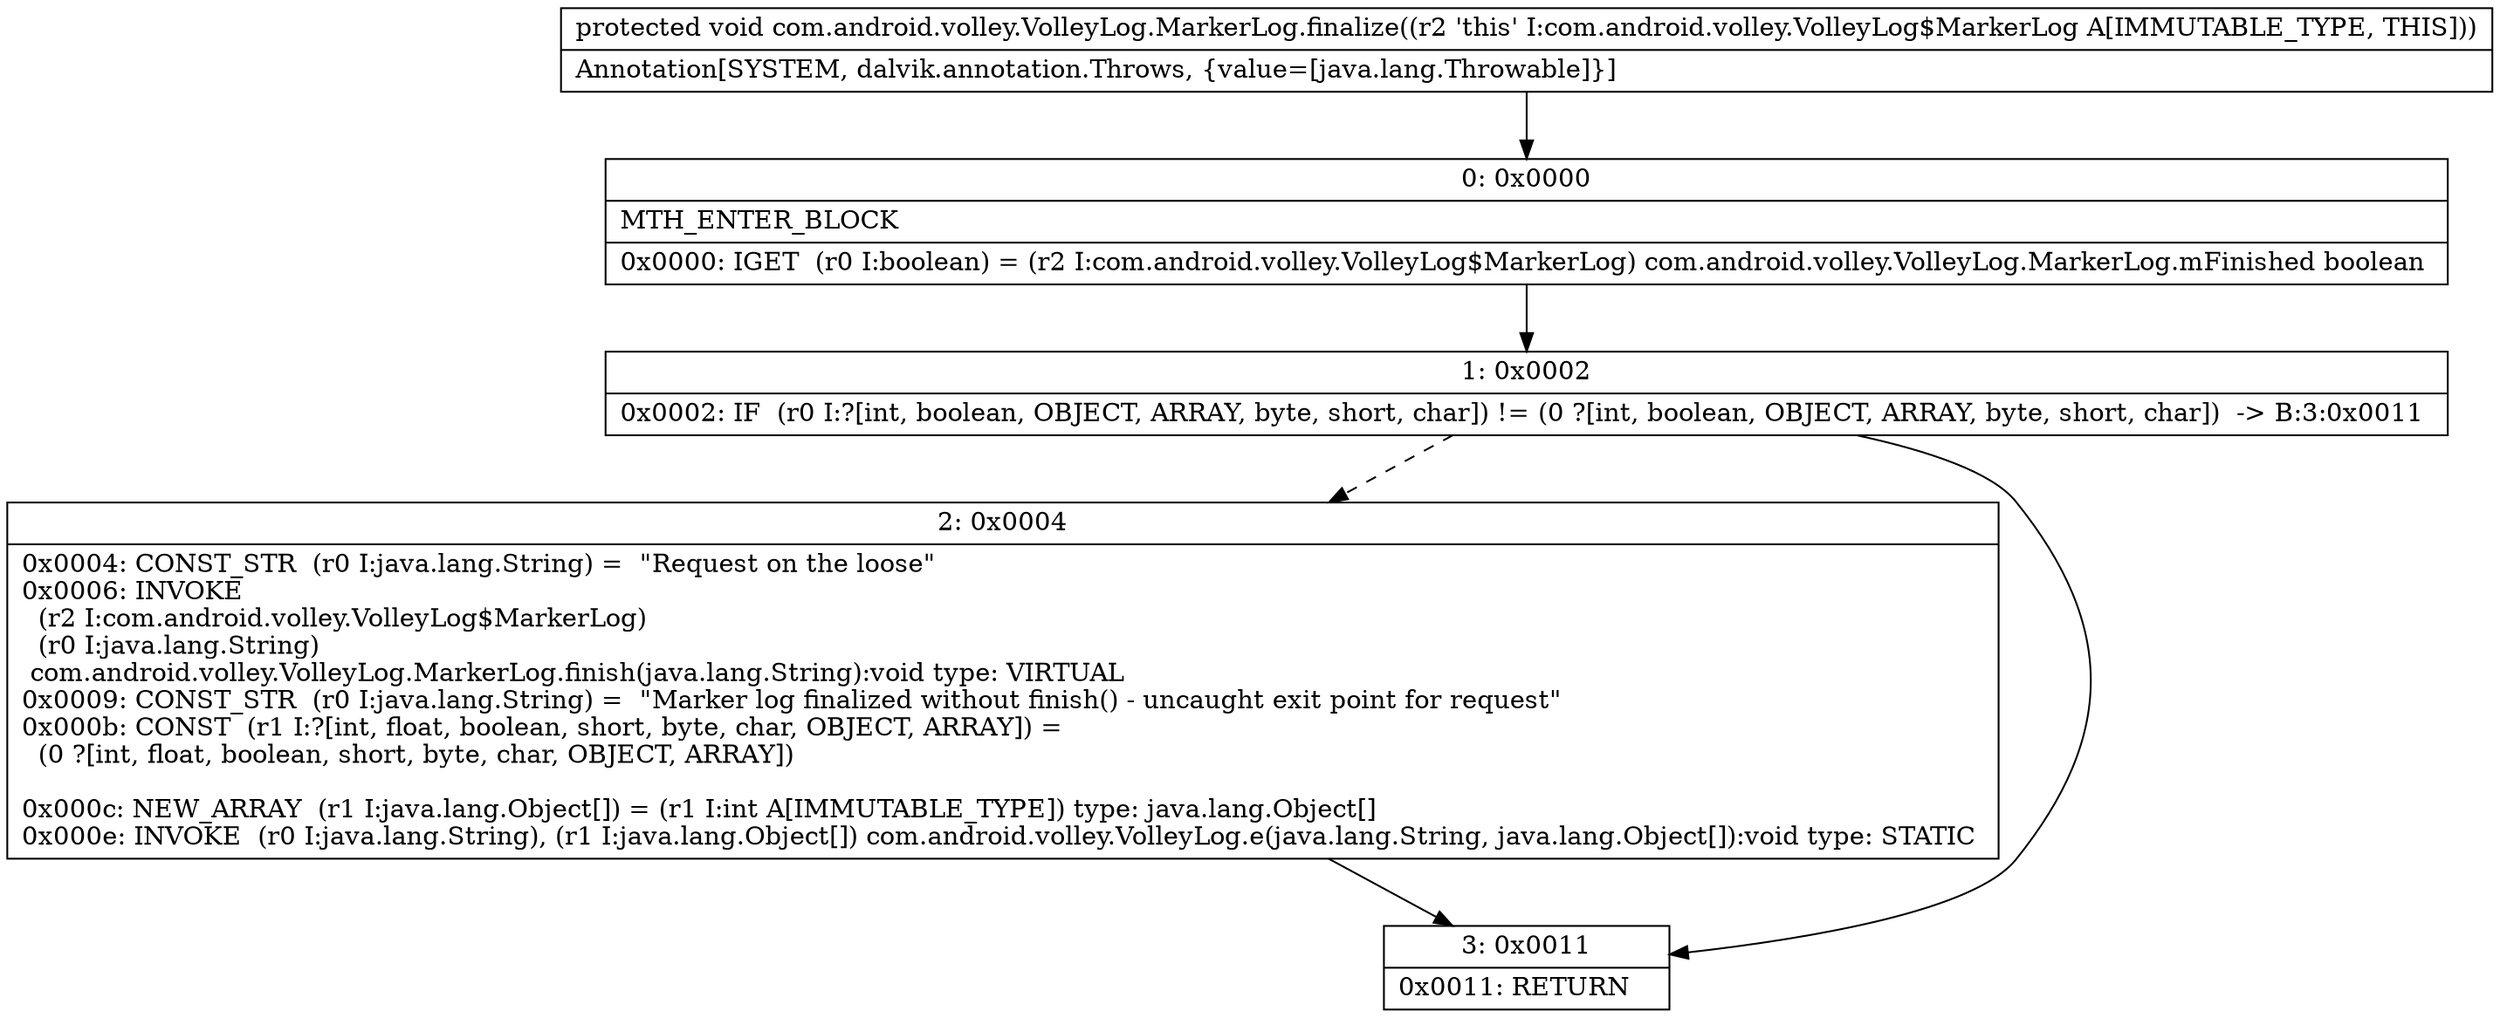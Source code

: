 digraph "CFG forcom.android.volley.VolleyLog.MarkerLog.finalize()V" {
Node_0 [shape=record,label="{0\:\ 0x0000|MTH_ENTER_BLOCK\l|0x0000: IGET  (r0 I:boolean) = (r2 I:com.android.volley.VolleyLog$MarkerLog) com.android.volley.VolleyLog.MarkerLog.mFinished boolean \l}"];
Node_1 [shape=record,label="{1\:\ 0x0002|0x0002: IF  (r0 I:?[int, boolean, OBJECT, ARRAY, byte, short, char]) != (0 ?[int, boolean, OBJECT, ARRAY, byte, short, char])  \-\> B:3:0x0011 \l}"];
Node_2 [shape=record,label="{2\:\ 0x0004|0x0004: CONST_STR  (r0 I:java.lang.String) =  \"Request on the loose\" \l0x0006: INVOKE  \l  (r2 I:com.android.volley.VolleyLog$MarkerLog)\l  (r0 I:java.lang.String)\l com.android.volley.VolleyLog.MarkerLog.finish(java.lang.String):void type: VIRTUAL \l0x0009: CONST_STR  (r0 I:java.lang.String) =  \"Marker log finalized without finish() \- uncaught exit point for request\" \l0x000b: CONST  (r1 I:?[int, float, boolean, short, byte, char, OBJECT, ARRAY]) = \l  (0 ?[int, float, boolean, short, byte, char, OBJECT, ARRAY])\l \l0x000c: NEW_ARRAY  (r1 I:java.lang.Object[]) = (r1 I:int A[IMMUTABLE_TYPE]) type: java.lang.Object[] \l0x000e: INVOKE  (r0 I:java.lang.String), (r1 I:java.lang.Object[]) com.android.volley.VolleyLog.e(java.lang.String, java.lang.Object[]):void type: STATIC \l}"];
Node_3 [shape=record,label="{3\:\ 0x0011|0x0011: RETURN   \l}"];
MethodNode[shape=record,label="{protected void com.android.volley.VolleyLog.MarkerLog.finalize((r2 'this' I:com.android.volley.VolleyLog$MarkerLog A[IMMUTABLE_TYPE, THIS]))  | Annotation[SYSTEM, dalvik.annotation.Throws, \{value=[java.lang.Throwable]\}]\l}"];
MethodNode -> Node_0;
Node_0 -> Node_1;
Node_1 -> Node_2[style=dashed];
Node_1 -> Node_3;
Node_2 -> Node_3;
}

